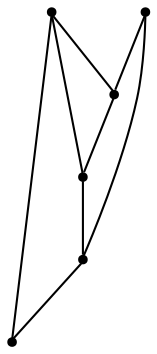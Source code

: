 graph {
  node [shape=point,comment="{\"directed\":false,\"doi\":\"10.1007/978-3-642-11805-0_5\",\"figure\":\"2\"}"]

  v0 [pos="1577.7983315933582,831.8440123818137"]
  v1 [pos="1486.9182260202806,931.817919436368"]
  v2 [pos="1520.0053204913472,637.6485003384677"]
  v3 [pos="1488.5444009647813,784.5769094293768"]
  v4 [pos="1422.3702120226483,721.6164136713202"]
  v5 [pos="1382.4655706893566,826.5920625860042"]

  v0 -- v1 [id="-1",pos="1577.7983315933582,831.8440123818137 1486.9182260202806,931.817919436368 1486.9182260202806,931.817919436368 1486.9182260202806,931.817919436368"]
  v5 -- v1 [id="-2",pos="1382.4655706893566,826.5920625860042 1486.9182260202806,931.817919436368 1486.9182260202806,931.817919436368 1486.9182260202806,931.817919436368"]
  v0 -- v2 [id="-7",pos="1577.7983315933582,831.8440123818137 1520.0053204913472,637.6485003384677 1520.0053204913472,637.6485003384677 1520.0053204913472,637.6485003384677"]
  v2 -- v3 [id="-8",pos="1520.0053204913472,637.6485003384677 1488.5444009647813,784.5769094293768 1488.5444009647813,784.5769094293768 1488.5444009647813,784.5769094293768"]
  v3 -- v0 [id="-9",pos="1488.5444009647813,784.5769094293768 1577.7983315933582,831.8440123818137 1577.7983315933582,831.8440123818137 1577.7983315933582,831.8440123818137"]
  v4 -- v5 [id="-10",pos="1422.3702120226483,721.6164136713202 1382.4655706893566,826.5920625860042 1382.4655706893566,826.5920625860042 1382.4655706893566,826.5920625860042"]
  v3 -- v5 [id="-47",pos="1488.5444009647813,784.5769094293768 1382.4655706893566,826.5920625860042 1382.4655706893566,826.5920625860042 1382.4655706893566,826.5920625860042"]
  v4 -- v2 [id="-64",pos="1422.3702120226483,721.6164136713202 1520.0053204913472,637.6485003384677 1520.0053204913472,637.6485003384677 1520.0053204913472,637.6485003384677"]
}